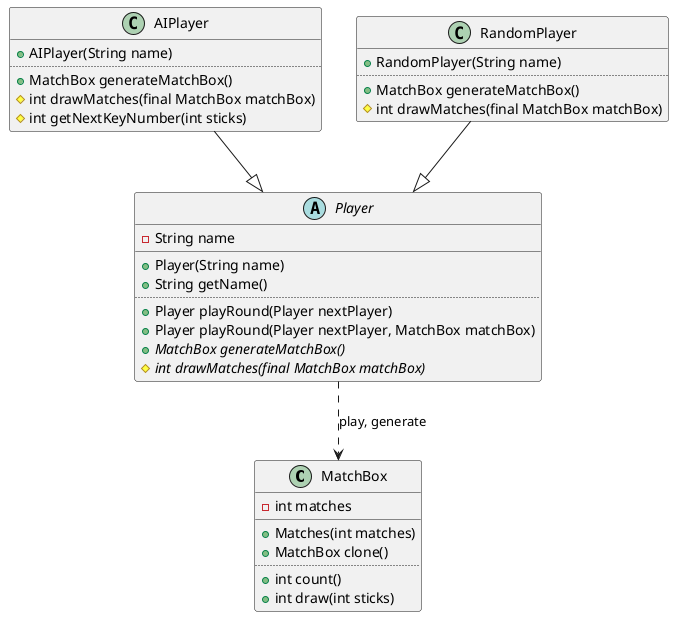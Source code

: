 @startuml

skinparam monochrome false

class MatchBox {
    - int matches
    __
    + Matches(int matches)
    + MatchBox clone()
    ..
    + int count()
    + int draw(int sticks)
}

abstract class Player {
    - String name
    __
    + Player(String name)
    + String getName()
    ..
    + Player playRound(Player nextPlayer)
    + Player playRound(Player nextPlayer, MatchBox matchBox)
    {abstract}+ MatchBox generateMatchBox()
    {abstract}# int drawMatches(final MatchBox matchBox)
}

class AIPlayer {
    + AIPlayer(String name)
    ..
    + MatchBox generateMatchBox()
    # int drawMatches(final MatchBox matchBox)
    # int getNextKeyNumber(int sticks)
}

class RandomPlayer {
    + RandomPlayer(String name)
    ..
    + MatchBox generateMatchBox()
    # int drawMatches(final MatchBox matchBox)
}

AIPlayer --|> Player
RandomPlayer --|> Player

Player ..> MatchBox : play, generate

@enduml